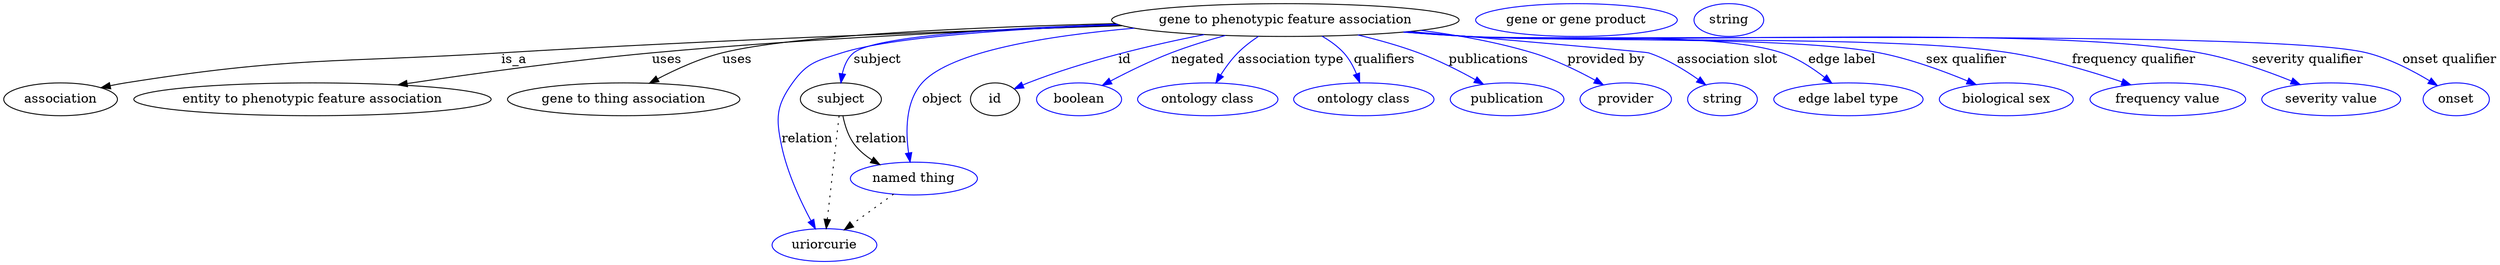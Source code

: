 digraph {
	graph [bb="0,0,2235.3,283"];
	node [label="\N"];
	"gene to phenotypic feature association"	 [height=0.5,
		label="gene to phenotypic feature association",
		pos="1152,265",
		width=4.0621];
	association	 [height=0.5,
		pos="50.046,178",
		width=1.3902];
	"gene to phenotypic feature association" -> association	 [label=is_a,
		lp="450.05,221.5",
		pos="e,86.894,190.26 1011.6,259.96 867.66,254.32 637.57,243.96 439.05,229 292.51,217.96 254.2,224.58 110.05,196 105.67,195.13 101.15,\
194.08 96.651,192.92"];
	"entity to phenotypic feature association"	 [height=0.5,
		pos="268.05,178",
		width=4.1524];
	"gene to phenotypic feature association" -> "entity to phenotypic feature association"	 [label=uses,
		lp="574.05,221.5",
		pos="e,343.85,193.53 1009.8,260.74 890.04,256.1 714.43,246.81 562.05,229 491.52,220.76 412.23,206.72 353.78,195.46"];
	"gene to thing association"	 [height=0.5,
		pos="534.05,178",
		width=2.7442];
	"gene to phenotypic feature association" -> "gene to thing association"	 [label=uses,
		lp="635.05,221.5",
		pos="e,557.98,195.72 1007.2,262.42 875.79,258.76 692.26,249.97 623.05,229 603.06,222.94 582.7,211.73 566.51,201.36"];
	subject	 [height=0.5,
		pos="730.05,178",
		width=0.99297];
	"gene to phenotypic feature association" -> subject	 [color=blue,
		label=subject,
		lp="768.55,221.5",
		pos="e,731.97,196.23 1011.9,259.77 904.08,254.54 769.94,244.94 749.05,229 741.76,223.44 737.26,214.77 734.49,206.14",
		style=solid];
	relation	 [color=blue,
		height=0.5,
		label=uriorcurie,
		pos="715.05,18",
		width=1.2638];
	"gene to phenotypic feature association" -> relation	 [color=blue,
		label=relation,
		lp="701.05,134.5",
		pos="e,707.31,36.091 1010.4,260.38 909.58,255.66 783.5,246.45 734.05,229 709.29,220.26 698.44,218.58 685.05,196 669.36,169.55 675.29,\
157.38 680.05,127 684.51,98.522 695.15,67.327 703.53,45.634",
		style=solid];
	object	 [color=blue,
		height=0.5,
		label="named thing",
		pos="798.05,91",
		width=1.5346];
	"gene to phenotypic feature association" -> object	 [color=blue,
		label=object,
		lp="828.05,178",
		pos="e,794.55,109.16 1028.9,255.21 943.54,245.73 840.24,227.93 811.05,196 792.34,175.55 791.17,142.73 793.36,119.22",
		style=solid];
	id	 [height=0.5,
		pos="881.05,178",
		width=0.75];
	"gene to phenotypic feature association" -> id	 [color=blue,
		label=id,
		lp="1011.5,221.5",
		pos="e,902.53,189.32 1083,249.07 1035.4,237.05 971.25,218.75 917.05,196 915.26,195.25 913.43,194.45 911.6,193.62",
		style=solid];
	negated	 [color=blue,
		height=0.5,
		label=boolean,
		pos="964.05,178",
		width=1.0652];
	"gene to phenotypic feature association" -> negated	 [color=blue,
		label=negated,
		lp="1077.5,221.5",
		pos="e,987.76,192.41 1102.6,248.06 1087.5,242.44 1070.9,235.86 1056,229 1035.9,219.7 1014.2,207.74 996.86,197.74",
		style=solid];
	"association type"	 [color=blue,
		height=0.5,
		label="ontology class",
		pos="1082,178",
		width=1.7151];
	"gene to phenotypic feature association" -> "association type"	 [color=blue,
		label="association type",
		lp="1157,221.5",
		pos="e,1091.2,195.8 1130.3,246.95 1124.4,241.49 1118.2,235.28 1113,229 1106.9,221.54 1101.2,212.77 1096.3,204.63",
		style=solid];
	qualifiers	 [color=blue,
		height=0.5,
		label="ontology class",
		pos="1223,178",
		width=1.7151];
	"gene to phenotypic feature association" -> qualifiers	 [color=blue,
		label=qualifiers,
		lp="1236,221.5",
		pos="e,1217.8,196.26 1181.5,247.29 1188.5,242.05 1195.6,235.86 1201,229 1206.5,222.13 1210.9,213.71 1214.2,205.69",
		style=solid];
	publications	 [color=blue,
		height=0.5,
		label=publication,
		pos="1353,178",
		width=1.3902];
	"gene to phenotypic feature association" -> publications	 [color=blue,
		label=publications,
		lp="1329.5,221.5",
		pos="e,1329.1,194.03 1212.7,248.6 1230.2,243.14 1249.2,236.5 1266,229 1284.6,220.74 1304.3,209.47 1320.2,199.63",
		style=solid];
	"provided by"	 [color=blue,
		height=0.5,
		label=provider,
		pos="1461,178",
		width=1.1193];
	"gene to phenotypic feature association" -> "provided by"	 [color=blue,
		label="provided by",
		lp="1433,221.5",
		pos="e,1438.5,193.03 1264.3,253.38 1297.9,248 1334.5,240.21 1367,229 1389,221.44 1412,209.07 1429.7,198.42",
		style=solid];
	"association slot"	 [color=blue,
		height=0.5,
		label=string,
		pos="1550,178",
		width=0.84854];
	"gene to phenotypic feature association" -> "association slot"	 [color=blue,
		label="association slot",
		lp="1543,221.5",
		pos="e,1532.2,192.77 1258.3,252.58 1274.7,250.69 1291.3,248.78 1307,247 1379.5,238.8 1401.3,253.22 1470,229 1489.5,222.14 1509.1,209.76 \
1524,198.92",
		style=solid];
	"edge label"	 [color=blue,
		height=0.5,
		label="edge label type",
		pos="1663,178",
		width=1.7873];
	"gene to phenotypic feature association" -> "edge label"	 [color=blue,
		label="edge label",
		lp="1646,221.5",
		pos="e,1644.2,195.27 1255.4,252.25 1272.6,250.34 1290.3,248.5 1307,247 1369.6,241.38 1529.7,249.56 1589,229 1606.3,223.03 1623.2,211.9 \
1636.5,201.55",
		style=solid];
	"sex qualifier"	 [color=blue,
		height=0.5,
		label="biological sex",
		pos="1805,178",
		width=1.661];
	"gene to phenotypic feature association" -> "sex qualifier"	 [color=blue,
		label="sex qualifier",
		lp="1759,221.5",
		pos="e,1774.7,193.56 1254.5,252.12 1272,250.2 1290,248.4 1307,247 1471.6,233.47 1516.8,264.25 1678,229 1708.4,222.37 1740.8,209.22 1765.3,\
197.94",
		style=solid];
	"frequency qualifier"	 [color=blue,
		height=0.5,
		label="frequency value",
		pos="1950,178",
		width=1.8776];
	"gene to phenotypic feature association" -> "frequency qualifier"	 [color=blue,
		label="frequency qualifier",
		lp="1905,221.5",
		pos="e,1914,193.26 1253.7,252.04 1271.4,250.1 1289.8,248.32 1307,247 1415.7,238.71 1689.8,248.43 1797,229 1834.2,222.27 1874.7,208.47 \
1904.7,196.92",
		style=solid];
	"severity qualifier"	 [color=blue,
		height=0.5,
		label="severity value",
		pos="2095,178",
		width=1.661];
	"gene to phenotypic feature association" -> "severity qualifier"	 [color=blue,
		label="severity qualifier",
		lp="2057.5,221.5",
		pos="e,2063.7,193.38 1253.2,251.95 1271.1,250.01 1289.6,248.25 1307,247 1452.1,236.6 1818.4,257.26 1961,229 1993.6,222.56 2028.5,209.02 \
2054.5,197.51",
		style=solid];
	"onset qualifier"	 [color=blue,
		height=0.5,
		label=onset,
		pos="2206,178",
		width=0.81243];
	"gene to phenotypic feature association" -> "onset qualifier"	 [color=blue,
		label="onset qualifier",
		lp="2183.5,221.5",
		pos="e,2186.5,191.62 1252.8,251.92 1270.8,249.97 1289.5,248.21 1307,247 1395.9,240.86 2021.8,251.12 2108,229 2133.1,222.57 2159,208.75 \
2177.8,197.12",
		style=solid];
	subject -> relation	 [pos="e,716.75,36.223 728.35,159.96 725.77,132.35 720.8,79.375 717.72,46.525",
		style=dotted];
	subject -> object	 [label=relation,
		lp="770.05,134.5",
		pos="e,770.69,106.85 734.08,159.74 737.01,149.4 741.76,136.65 749.05,127 752.89,121.91 757.64,117.23 762.67,113.03"];
	"gene to phenotypic feature association_subject"	 [color=blue,
		height=0.5,
		label="gene or gene product",
		pos="1401,265",
		width=2.3651];
	object -> relation	 [pos="e,733.91,34.588 778.8,74.069 767.72,64.326 753.64,51.941 741.53,41.291",
		style=dotted];
	association_id	 [color=blue,
		height=0.5,
		label=string,
		pos="1535,265",
		width=0.84854];
}
